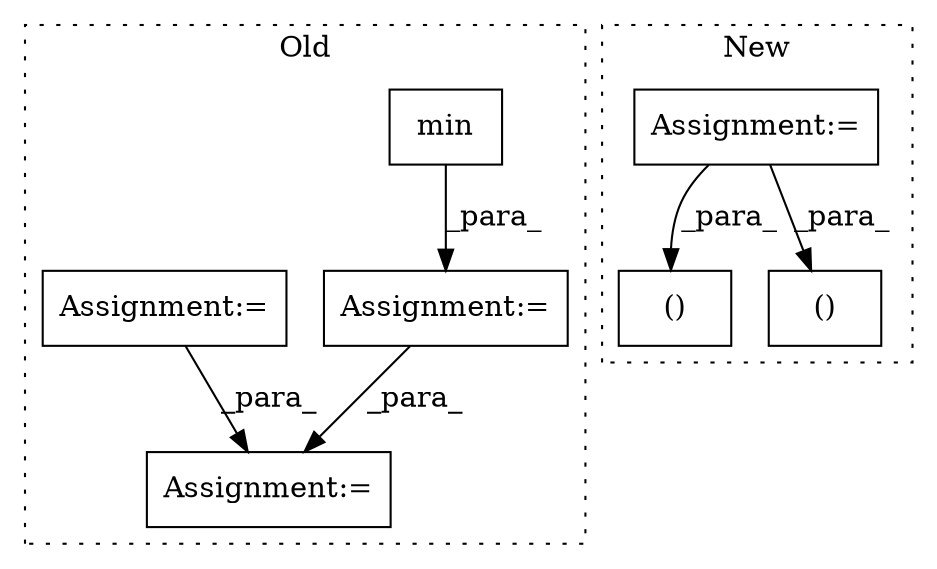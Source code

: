 digraph G {
subgraph cluster0 {
1 [label="min" a="32" s="9204,9223" l="4,1" shape="box"];
3 [label="Assignment:=" a="7" s="8997" l="1" shape="box"];
5 [label="Assignment:=" a="7" s="8839" l="1" shape="box"];
7 [label="Assignment:=" a="7" s="9164" l="70" shape="box"];
label = "Old";
style="dotted";
}
subgraph cluster1 {
2 [label="()" a="106" s="8985" l="47" shape="box"];
4 [label="Assignment:=" a="7" s="4855" l="13" shape="box"];
6 [label="()" a="106" s="9406" l="75" shape="box"];
label = "New";
style="dotted";
}
1 -> 7 [label="_para_"];
4 -> 6 [label="_para_"];
4 -> 2 [label="_para_"];
5 -> 3 [label="_para_"];
7 -> 3 [label="_para_"];
}